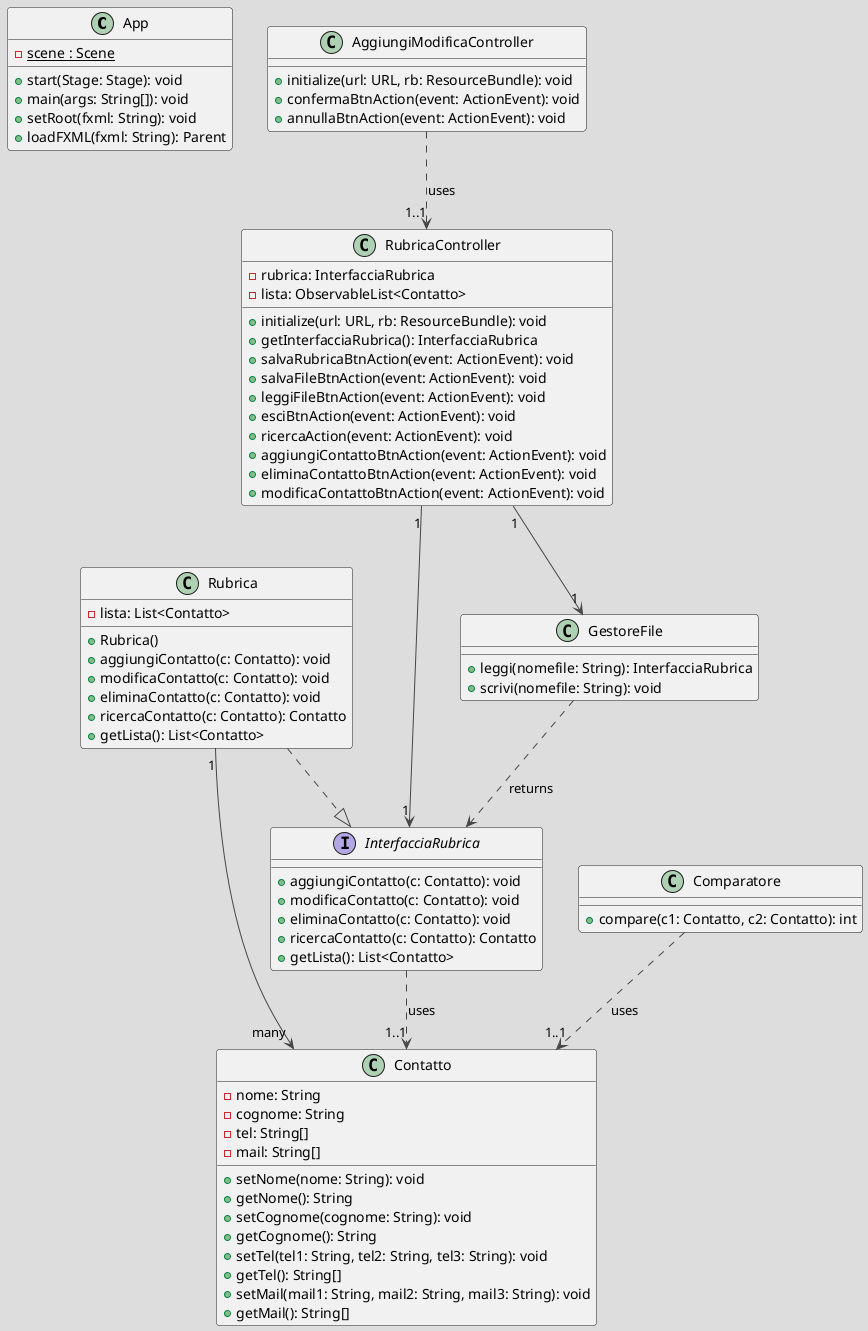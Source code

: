 @startuml
!theme toy
class App {
  {static} - scene : Scene
  + start(Stage: Stage): void
  + main(args: String[]): void
  + setRoot(fxml: String): void
  + loadFXML(fxml: String): Parent
}

class RubricaController {
  - rubrica: InterfacciaRubrica
  - lista: ObservableList<Contatto>
  + initialize(url: URL, rb: ResourceBundle): void
  + getInterfacciaRubrica(): InterfacciaRubrica
  + salvaRubricaBtnAction(event: ActionEvent): void
  + salvaFileBtnAction(event: ActionEvent): void
  + leggiFileBtnAction(event: ActionEvent): void
  + esciBtnAction(event: ActionEvent): void
  + ricercaAction(event: ActionEvent): void
  + aggiungiContattoBtnAction(event: ActionEvent): void
  + eliminaContattoBtnAction(event: ActionEvent): void
  + modificaContattoBtnAction(event: ActionEvent): void
}

class AggiungiModificaController {
  + initialize(url: URL, rb: ResourceBundle): void
  + confermaBtnAction(event: ActionEvent): void
  + annullaBtnAction(event: ActionEvent): void
}

class Rubrica {
  - lista: List<Contatto>
  + Rubrica()
  + aggiungiContatto(c: Contatto): void
  + modificaContatto(c: Contatto): void
  + eliminaContatto(c: Contatto): void
  + ricercaContatto(c: Contatto): Contatto
  + getLista(): List<Contatto>
}

class Contatto {
  - nome: String
  - cognome: String
  - tel: String[]
  - mail: String[]
  + setNome(nome: String): void
  + getNome(): String
  + setCognome(cognome: String): void
  + getCognome(): String
  + setTel(tel1: String, tel2: String, tel3: String): void
  + getTel(): String[]
  + setMail(mail1: String, mail2: String, mail3: String): void
  + getMail(): String[]
}

interface InterfacciaRubrica {
  + aggiungiContatto(c: Contatto): void
  + modificaContatto(c: Contatto): void
  + eliminaContatto(c: Contatto): void
  + ricercaContatto(c: Contatto): Contatto
  + getLista(): List<Contatto>
}

class Comparatore {
  + compare(c1: Contatto, c2: Contatto): int
}

class GestoreFile {
  + leggi(nomefile: String): InterfacciaRubrica
  + scrivi(nomefile: String): void
}

Rubrica ..|> InterfacciaRubrica
Rubrica "1" --> "many" Contatto
Comparatore ..>"1..1" Contatto : uses
GestoreFile ..> InterfacciaRubrica : returns
InterfacciaRubrica ..>"1..1" Contatto : uses
AggiungiModificaController ..>"1..1" RubricaController : uses
RubricaController "1" --> "1" InterfacciaRubrica
RubricaController "1" --> "1" GestoreFile
@enduml
